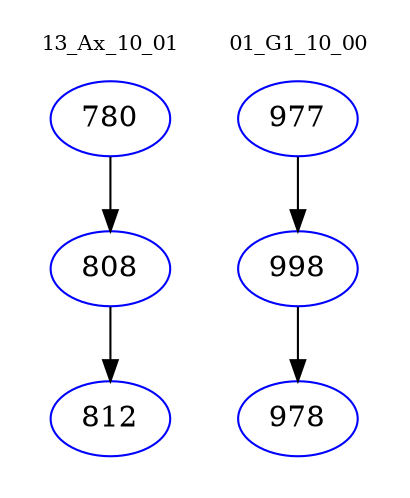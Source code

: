 digraph{
subgraph cluster_0 {
color = white
label = "13_Ax_10_01";
fontsize=10;
T0_780 [label="780", color="blue"]
T0_780 -> T0_808 [color="black"]
T0_808 [label="808", color="blue"]
T0_808 -> T0_812 [color="black"]
T0_812 [label="812", color="blue"]
}
subgraph cluster_1 {
color = white
label = "01_G1_10_00";
fontsize=10;
T1_977 [label="977", color="blue"]
T1_977 -> T1_998 [color="black"]
T1_998 [label="998", color="blue"]
T1_998 -> T1_978 [color="black"]
T1_978 [label="978", color="blue"]
}
}
